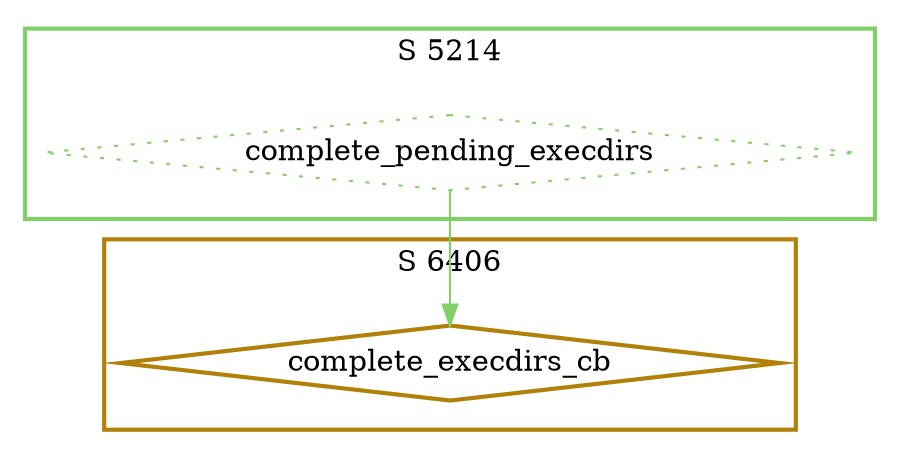 digraph G {
  ratio=0.500000;
  "UV complete_execdirs_cb (6406)" [shape=diamond,
                                    label="complete_execdirs_cb",
                                    color="#B08008", style=bold];
  "UV complete_pending_execdirs (5214)" [shape=diamond,
                                         label="complete_pending_execdirs",
                                         color="#80D068", style=dotted];
  
  subgraph cluster_6406 { label="S 6406";
    color="#B08008";
    style=bold;
    "UV complete_execdirs_cb (6406)"; };
  subgraph cluster_5214 { label="S 5214";
    color="#80D068";
    style=bold;
    "UV complete_pending_execdirs (5214)"; };
  
  "UV complete_pending_execdirs (5214)" -> "UV complete_execdirs_cb (6406)" [
  color="#80D068"];
  
  }